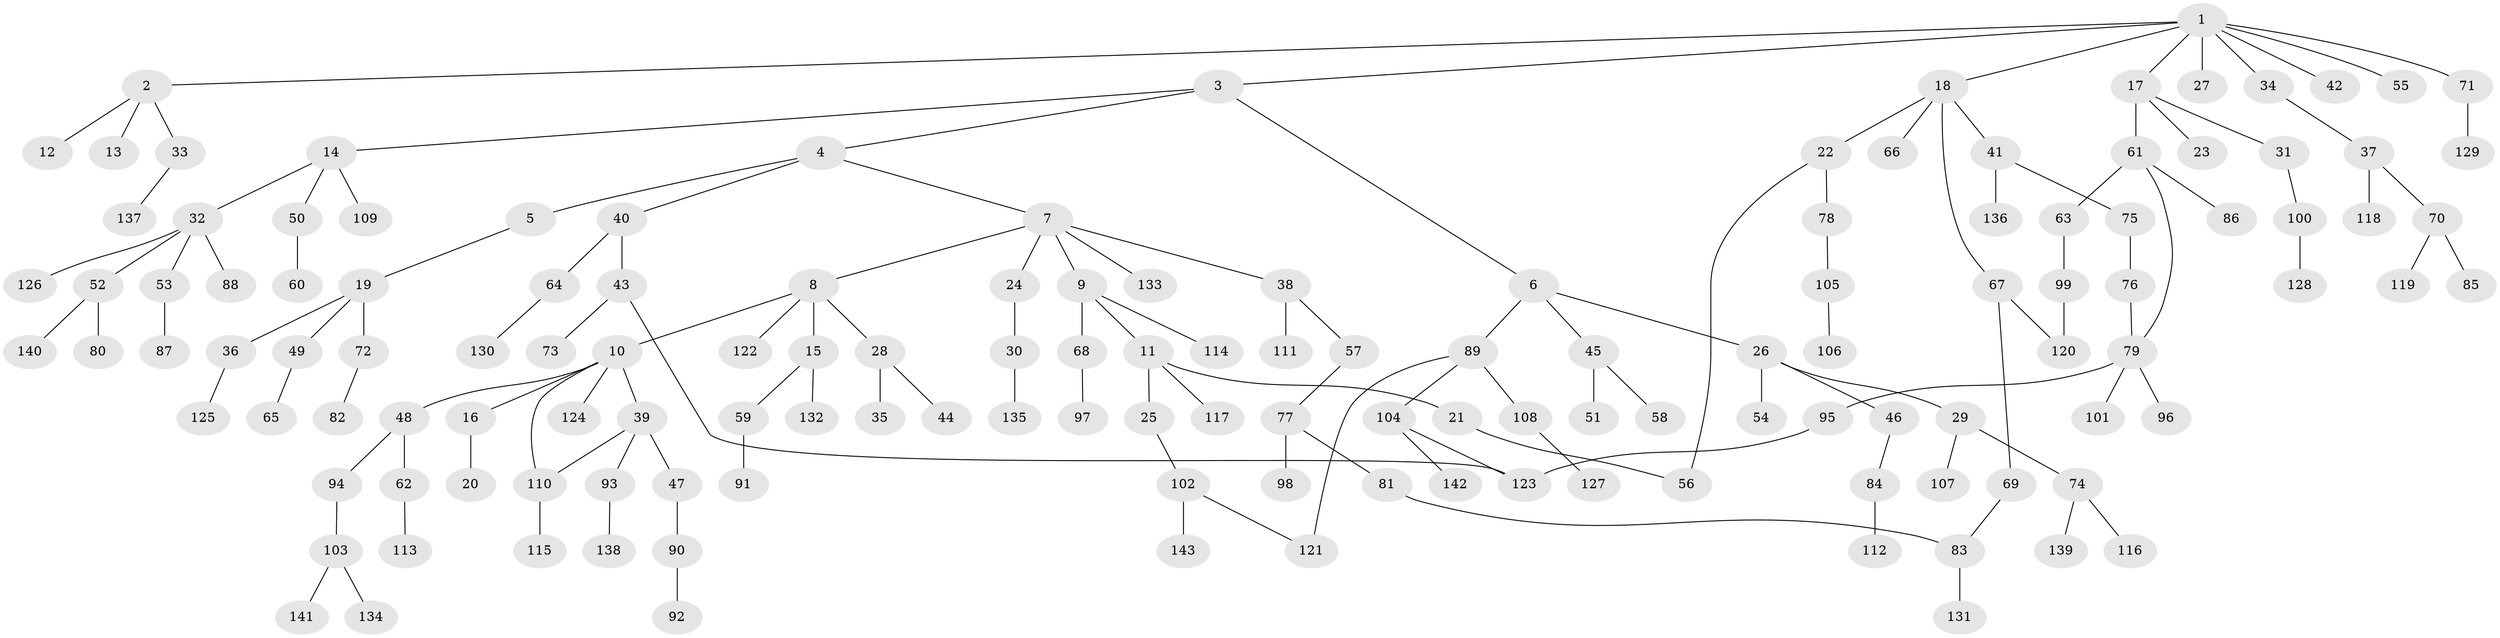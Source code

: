 // Generated by graph-tools (version 1.1) at 2025/25/03/09/25 03:25:32]
// undirected, 143 vertices, 150 edges
graph export_dot {
graph [start="1"]
  node [color=gray90,style=filled];
  1;
  2;
  3;
  4;
  5;
  6;
  7;
  8;
  9;
  10;
  11;
  12;
  13;
  14;
  15;
  16;
  17;
  18;
  19;
  20;
  21;
  22;
  23;
  24;
  25;
  26;
  27;
  28;
  29;
  30;
  31;
  32;
  33;
  34;
  35;
  36;
  37;
  38;
  39;
  40;
  41;
  42;
  43;
  44;
  45;
  46;
  47;
  48;
  49;
  50;
  51;
  52;
  53;
  54;
  55;
  56;
  57;
  58;
  59;
  60;
  61;
  62;
  63;
  64;
  65;
  66;
  67;
  68;
  69;
  70;
  71;
  72;
  73;
  74;
  75;
  76;
  77;
  78;
  79;
  80;
  81;
  82;
  83;
  84;
  85;
  86;
  87;
  88;
  89;
  90;
  91;
  92;
  93;
  94;
  95;
  96;
  97;
  98;
  99;
  100;
  101;
  102;
  103;
  104;
  105;
  106;
  107;
  108;
  109;
  110;
  111;
  112;
  113;
  114;
  115;
  116;
  117;
  118;
  119;
  120;
  121;
  122;
  123;
  124;
  125;
  126;
  127;
  128;
  129;
  130;
  131;
  132;
  133;
  134;
  135;
  136;
  137;
  138;
  139;
  140;
  141;
  142;
  143;
  1 -- 2;
  1 -- 3;
  1 -- 17;
  1 -- 18;
  1 -- 27;
  1 -- 34;
  1 -- 42;
  1 -- 55;
  1 -- 71;
  2 -- 12;
  2 -- 13;
  2 -- 33;
  3 -- 4;
  3 -- 6;
  3 -- 14;
  4 -- 5;
  4 -- 7;
  4 -- 40;
  5 -- 19;
  6 -- 26;
  6 -- 45;
  6 -- 89;
  7 -- 8;
  7 -- 9;
  7 -- 24;
  7 -- 38;
  7 -- 133;
  8 -- 10;
  8 -- 15;
  8 -- 28;
  8 -- 122;
  9 -- 11;
  9 -- 68;
  9 -- 114;
  10 -- 16;
  10 -- 39;
  10 -- 48;
  10 -- 110;
  10 -- 124;
  11 -- 21;
  11 -- 25;
  11 -- 117;
  14 -- 32;
  14 -- 50;
  14 -- 109;
  15 -- 59;
  15 -- 132;
  16 -- 20;
  17 -- 23;
  17 -- 31;
  17 -- 61;
  18 -- 22;
  18 -- 41;
  18 -- 66;
  18 -- 67;
  19 -- 36;
  19 -- 49;
  19 -- 72;
  21 -- 56;
  22 -- 78;
  22 -- 56;
  24 -- 30;
  25 -- 102;
  26 -- 29;
  26 -- 46;
  26 -- 54;
  28 -- 35;
  28 -- 44;
  29 -- 74;
  29 -- 107;
  30 -- 135;
  31 -- 100;
  32 -- 52;
  32 -- 53;
  32 -- 88;
  32 -- 126;
  33 -- 137;
  34 -- 37;
  36 -- 125;
  37 -- 70;
  37 -- 118;
  38 -- 57;
  38 -- 111;
  39 -- 47;
  39 -- 93;
  39 -- 110;
  40 -- 43;
  40 -- 64;
  41 -- 75;
  41 -- 136;
  43 -- 73;
  43 -- 123;
  45 -- 51;
  45 -- 58;
  46 -- 84;
  47 -- 90;
  48 -- 62;
  48 -- 94;
  49 -- 65;
  50 -- 60;
  52 -- 80;
  52 -- 140;
  53 -- 87;
  57 -- 77;
  59 -- 91;
  61 -- 63;
  61 -- 86;
  61 -- 79;
  62 -- 113;
  63 -- 99;
  64 -- 130;
  67 -- 69;
  67 -- 120;
  68 -- 97;
  69 -- 83;
  70 -- 85;
  70 -- 119;
  71 -- 129;
  72 -- 82;
  74 -- 116;
  74 -- 139;
  75 -- 76;
  76 -- 79;
  77 -- 81;
  77 -- 98;
  78 -- 105;
  79 -- 95;
  79 -- 96;
  79 -- 101;
  81 -- 83;
  83 -- 131;
  84 -- 112;
  89 -- 104;
  89 -- 108;
  89 -- 121;
  90 -- 92;
  93 -- 138;
  94 -- 103;
  95 -- 123;
  99 -- 120;
  100 -- 128;
  102 -- 143;
  102 -- 121;
  103 -- 134;
  103 -- 141;
  104 -- 142;
  104 -- 123;
  105 -- 106;
  108 -- 127;
  110 -- 115;
}

